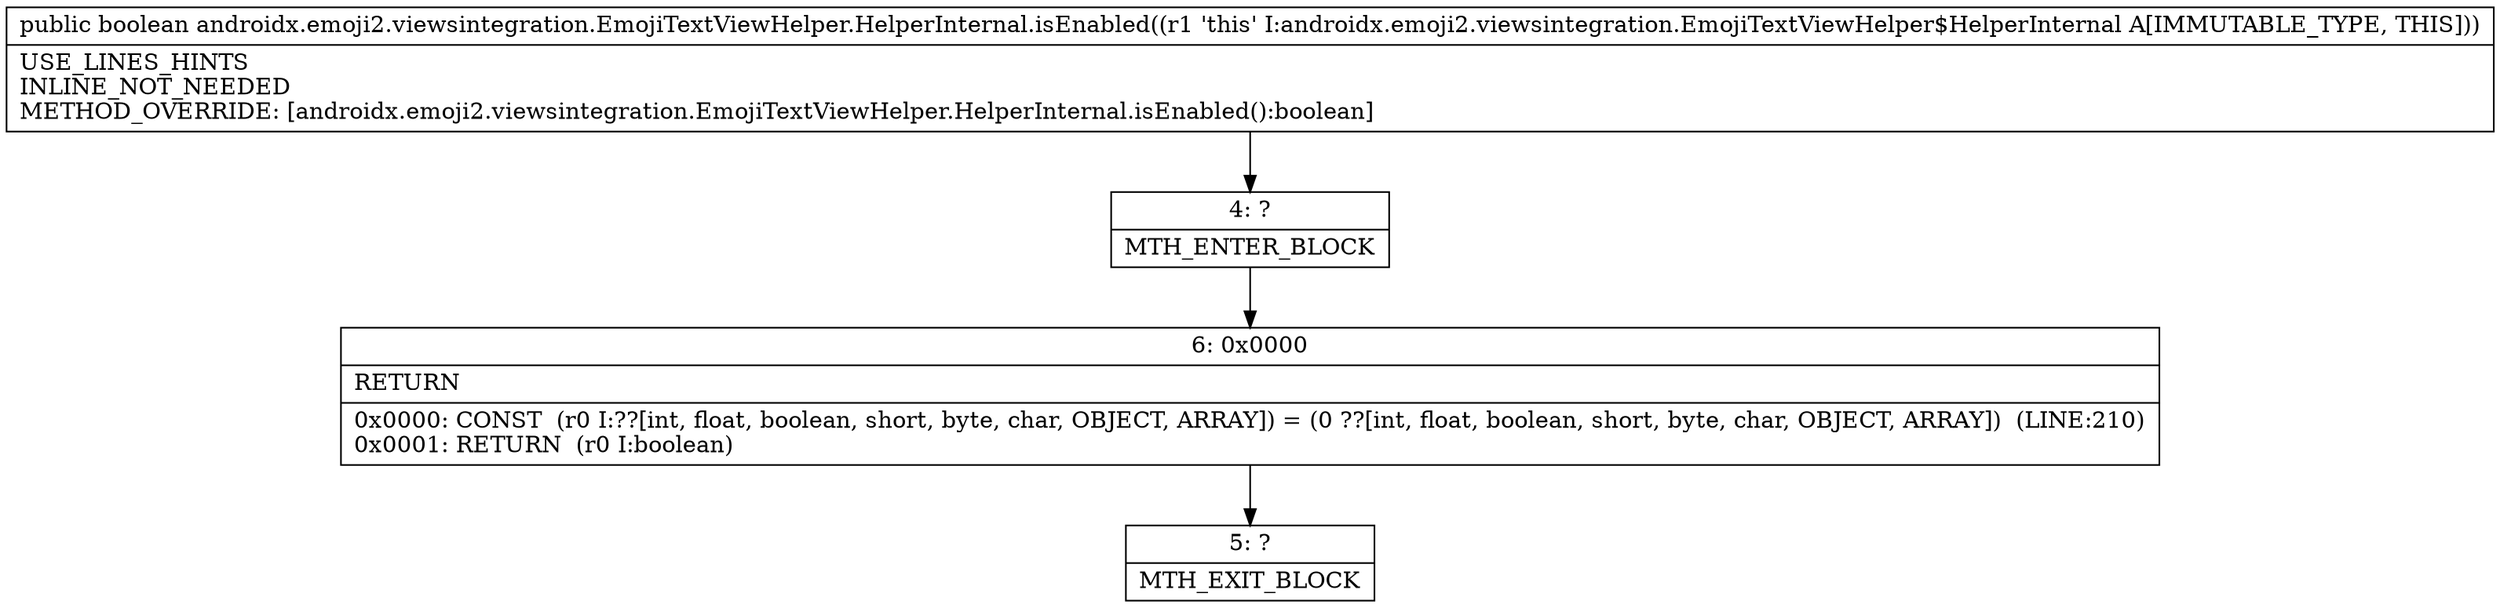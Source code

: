 digraph "CFG forandroidx.emoji2.viewsintegration.EmojiTextViewHelper.HelperInternal.isEnabled()Z" {
Node_4 [shape=record,label="{4\:\ ?|MTH_ENTER_BLOCK\l}"];
Node_6 [shape=record,label="{6\:\ 0x0000|RETURN\l|0x0000: CONST  (r0 I:??[int, float, boolean, short, byte, char, OBJECT, ARRAY]) = (0 ??[int, float, boolean, short, byte, char, OBJECT, ARRAY])  (LINE:210)\l0x0001: RETURN  (r0 I:boolean) \l}"];
Node_5 [shape=record,label="{5\:\ ?|MTH_EXIT_BLOCK\l}"];
MethodNode[shape=record,label="{public boolean androidx.emoji2.viewsintegration.EmojiTextViewHelper.HelperInternal.isEnabled((r1 'this' I:androidx.emoji2.viewsintegration.EmojiTextViewHelper$HelperInternal A[IMMUTABLE_TYPE, THIS]))  | USE_LINES_HINTS\lINLINE_NOT_NEEDED\lMETHOD_OVERRIDE: [androidx.emoji2.viewsintegration.EmojiTextViewHelper.HelperInternal.isEnabled():boolean]\l}"];
MethodNode -> Node_4;Node_4 -> Node_6;
Node_6 -> Node_5;
}

